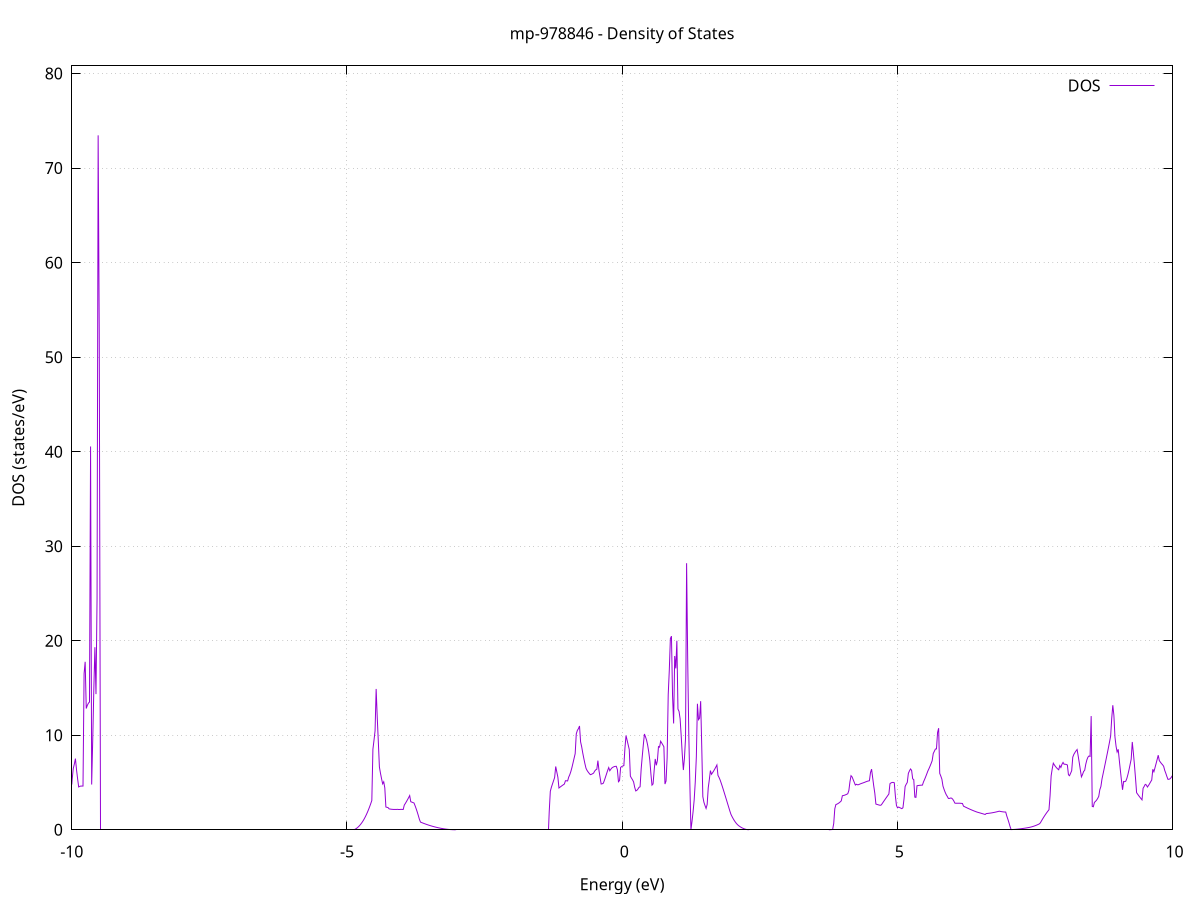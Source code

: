 set title 'mp-978846 - Density of States'
set xlabel 'Energy (eV)'
set ylabel 'DOS (states/eV)'
set grid
set xrange [-10:10]
set yrange [0:80.815]
set xzeroaxis lt -1
set terminal png size 800,600
set output 'mp-978846_dos_gnuplot.png'
plot '-' using 1:2 with lines title 'DOS'
-20.940700 0.000000
-20.921000 0.000000
-20.901400 0.000000
-20.881700 0.000000
-20.862100 0.000000
-20.842400 0.000000
-20.822800 0.000000
-20.803100 0.000000
-20.783500 0.000000
-20.763800 0.000000
-20.744100 0.000000
-20.724500 0.000000
-20.704800 0.000000
-20.685200 0.000000
-20.665500 0.000000
-20.645900 0.000000
-20.626200 0.000000
-20.606600 0.000000
-20.586900 0.000000
-20.567200 0.000000
-20.547600 0.000000
-20.527900 0.000000
-20.508300 0.000000
-20.488600 0.000000
-20.469000 0.000000
-20.449300 0.000000
-20.429700 0.000000
-20.410000 0.000000
-20.390400 0.000000
-20.370700 0.000000
-20.351000 0.000000
-20.331400 0.000000
-20.311700 0.000000
-20.292100 0.000000
-20.272400 0.000000
-20.252800 0.000000
-20.233100 0.000000
-20.213500 0.000000
-20.193800 0.000000
-20.174100 0.000000
-20.154500 0.000000
-20.134800 0.000000
-20.115200 0.000000
-20.095500 0.000000
-20.075900 0.000000
-20.056200 0.000000
-20.036600 0.000000
-20.016900 0.000000
-19.997300 0.000000
-19.977600 0.000000
-19.957900 0.000000
-19.938300 0.000000
-19.918600 0.000000
-19.899000 0.000000
-19.879300 0.000000
-19.859700 0.000000
-19.840000 0.000000
-19.820400 0.000000
-19.800700 0.000000
-19.781000 0.000000
-19.761400 0.000000
-19.741700 0.000000
-19.722100 0.000000
-19.702400 0.000000
-19.682800 0.000000
-19.663100 0.000000
-19.643500 0.000000
-19.623800 0.000000
-19.604200 0.000000
-19.584500 0.000000
-19.564800 0.000000
-19.545200 0.000000
-19.525500 0.000000
-19.505900 0.000000
-19.486200 0.000000
-19.466600 0.000000
-19.446900 0.000000
-19.427300 0.000000
-19.407600 0.000000
-19.387900 0.000000
-19.368300 0.000000
-19.348600 0.000000
-19.329000 0.000000
-19.309300 0.000000
-19.289700 0.000000
-19.270000 0.000000
-19.250400 0.000000
-19.230700 0.000000
-19.211000 0.000000
-19.191400 0.000000
-19.171700 0.000000
-19.152100 597.642900
-19.132400 1304.600100
-19.112800 0.000000
-19.093100 0.000000
-19.073500 0.000000
-19.053800 0.000000
-19.034200 0.000000
-19.014500 0.000000
-18.994800 0.000000
-18.975200 0.000000
-18.955500 0.000000
-18.935900 0.000000
-18.916200 0.000000
-18.896600 0.000000
-18.876900 0.000000
-18.857300 0.000000
-18.837600 0.000000
-18.817900 0.000000
-18.798300 0.000000
-18.778600 0.000000
-18.759000 0.000000
-18.739300 0.000000
-18.719700 0.000000
-18.700000 0.000000
-18.680400 0.000000
-18.660700 0.000000
-18.641100 0.000000
-18.621400 0.000000
-18.601700 0.000000
-18.582100 0.000000
-18.562400 0.000000
-18.542800 0.000000
-18.523100 0.000000
-18.503500 0.000000
-18.483800 0.000000
-18.464200 0.000000
-18.444500 0.000000
-18.424800 0.000000
-18.405200 0.000000
-18.385500 0.000000
-18.365900 0.000000
-18.346200 0.000000
-18.326600 0.000000
-18.306900 0.000000
-18.287300 0.000000
-18.267600 0.000000
-18.248000 0.000000
-18.228300 0.000000
-18.208600 0.000000
-18.189000 0.000000
-18.169300 0.000000
-18.149700 0.000000
-18.130000 0.000000
-18.110400 0.000000
-18.090700 0.000000
-18.071100 0.000000
-18.051400 0.000000
-18.031700 0.000000
-18.012100 0.000000
-17.992400 0.000000
-17.972800 0.000000
-17.953100 0.000000
-17.933500 0.000000
-17.913800 0.000000
-17.894200 0.000000
-17.874500 0.000000
-17.854900 0.000000
-17.835200 0.000000
-17.815500 0.000000
-17.795900 0.000000
-17.776200 0.000000
-17.756600 0.000000
-17.736900 0.000000
-17.717300 0.000000
-17.697600 0.000000
-17.678000 0.000000
-17.658300 0.000000
-17.638600 0.000000
-17.619000 0.000000
-17.599300 0.000000
-17.579700 0.000000
-17.560000 0.000000
-17.540400 0.000000
-17.520700 0.000000
-17.501100 0.000000
-17.481400 0.000000
-17.461800 0.000000
-17.442100 0.000000
-17.422400 0.000000
-17.402800 0.000000
-17.383100 0.000000
-17.363500 0.000000
-17.343800 0.000000
-17.324200 0.000000
-17.304500 0.000000
-17.284900 0.000000
-17.265200 0.000000
-17.245500 0.000000
-17.225900 0.000000
-17.206200 0.000000
-17.186600 0.000000
-17.166900 0.000000
-17.147300 0.000000
-17.127600 0.000000
-17.108000 0.000000
-17.088300 0.000000
-17.068700 0.000000
-17.049000 0.000000
-17.029300 0.000000
-17.009700 0.000000
-16.990000 0.000000
-16.970400 0.000000
-16.950700 0.000000
-16.931100 0.000000
-16.911400 0.000000
-16.891800 0.000000
-16.872100 0.000000
-16.852400 0.000000
-16.832800 0.000000
-16.813100 0.000000
-16.793500 0.000000
-16.773800 0.000000
-16.754200 0.000000
-16.734500 0.000000
-16.714900 0.000000
-16.695200 0.000000
-16.675600 0.000000
-16.655900 0.000000
-16.636200 0.000000
-16.616600 0.000000
-16.596900 0.000000
-16.577300 0.000000
-16.557600 0.000000
-16.538000 0.000000
-16.518300 0.000000
-16.498700 0.000000
-16.479000 0.000000
-16.459300 0.000000
-16.439700 0.000000
-16.420000 0.000000
-16.400400 0.000000
-16.380700 0.000000
-16.361100 0.000000
-16.341400 0.000000
-16.321800 0.000000
-16.302100 0.000000
-16.282500 0.000000
-16.262800 0.000000
-16.243100 0.000000
-16.223500 0.000000
-16.203800 0.000000
-16.184200 0.000000
-16.164500 0.000000
-16.144900 0.000000
-16.125200 0.000000
-16.105600 0.000000
-16.085900 0.000000
-16.066200 0.000000
-16.046600 0.000000
-16.026900 0.000000
-16.007300 0.000000
-15.987600 0.000000
-15.968000 0.000000
-15.948300 0.000000
-15.928700 0.000000
-15.909000 0.000000
-15.889300 0.000000
-15.869700 0.000000
-15.850000 0.000000
-15.830400 0.000000
-15.810700 0.000000
-15.791100 0.000000
-15.771400 0.000000
-15.751800 0.000000
-15.732100 0.000000
-15.712500 0.000000
-15.692800 0.000000
-15.673100 0.000000
-15.653500 0.000000
-15.633800 0.000000
-15.614200 0.000000
-15.594500 0.000000
-15.574900 0.000000
-15.555200 0.000000
-15.535600 0.000000
-15.515900 0.000000
-15.496200 0.000000
-15.476600 0.000000
-15.456900 0.000000
-15.437300 0.000000
-15.417600 0.000000
-15.398000 0.000000
-15.378300 0.000000
-15.358700 0.000000
-15.339000 0.000000
-15.319400 0.000000
-15.299700 0.000000
-15.280000 0.000000
-15.260400 0.000000
-15.240700 0.000000
-15.221100 0.000000
-15.201400 0.000000
-15.181800 0.000000
-15.162100 0.000000
-15.142500 0.000000
-15.122800 0.000000
-15.103100 0.000000
-15.083500 0.000000
-15.063800 0.000000
-15.044200 0.000000
-15.024500 0.000000
-15.004900 0.000000
-14.985200 0.000000
-14.965600 0.000000
-14.945900 0.000000
-14.926300 0.000000
-14.906600 0.000000
-14.886900 0.000000
-14.867300 0.000000
-14.847600 0.000000
-14.828000 0.000000
-14.808300 0.000000
-14.788700 0.000000
-14.769000 0.000000
-14.749400 0.000000
-14.729700 0.000000
-14.710000 0.000000
-14.690400 0.000000
-14.670700 0.000000
-14.651100 0.000000
-14.631400 0.000000
-14.611800 0.000000
-14.592100 0.000000
-14.572500 0.000000
-14.552800 0.000000
-14.533200 0.000000
-14.513500 0.000000
-14.493800 0.000000
-14.474200 0.000000
-14.454500 0.000000
-14.434900 0.000000
-14.415200 0.000000
-14.395600 0.000000
-14.375900 0.000000
-14.356300 0.000000
-14.336600 0.000000
-14.316900 0.000000
-14.297300 0.000000
-14.277600 0.000000
-14.258000 0.000000
-14.238300 0.000000
-14.218700 0.000000
-14.199000 0.000000
-14.179400 0.000000
-14.159700 0.000000
-14.140100 0.000000
-14.120400 0.000000
-14.100700 0.000000
-14.081100 0.000000
-14.061400 0.000000
-14.041800 0.000000
-14.022100 0.000000
-14.002500 0.000000
-13.982800 0.000000
-13.963200 0.000000
-13.943500 0.000000
-13.923800 0.000000
-13.904200 0.000000
-13.884500 0.000000
-13.864900 0.000000
-13.845200 0.000000
-13.825600 0.000000
-13.805900 0.000000
-13.786300 0.000000
-13.766600 0.000000
-13.747000 0.000000
-13.727300 0.000000
-13.707600 0.000000
-13.688000 0.000000
-13.668300 0.000000
-13.648700 0.000000
-13.629000 0.000000
-13.609400 0.000000
-13.589700 0.000000
-13.570100 0.000000
-13.550400 0.000000
-13.530700 0.000000
-13.511100 0.000000
-13.491400 0.000000
-13.471800 0.000000
-13.452100 0.000000
-13.432500 0.000000
-13.412800 0.000000
-13.393200 0.000000
-13.373500 0.000000
-13.353900 0.000000
-13.334200 0.000000
-13.314500 0.000000
-13.294900 0.000000
-13.275200 0.000000
-13.255600 0.000000
-13.235900 0.000000
-13.216300 0.000000
-13.196600 0.000000
-13.177000 0.000000
-13.157300 0.000000
-13.137600 0.000000
-13.118000 0.000000
-13.098300 0.000000
-13.078700 0.000000
-13.059000 0.000000
-13.039400 0.000000
-13.019700 0.000000
-13.000100 0.000000
-12.980400 0.000000
-12.960700 0.000000
-12.941100 0.000000
-12.921400 0.000000
-12.901800 0.000000
-12.882100 0.000000
-12.862500 0.000000
-12.842800 0.000000
-12.823200 0.000000
-12.803500 0.000000
-12.783900 0.000000
-12.764200 0.000000
-12.744500 0.000000
-12.724900 0.000000
-12.705200 0.000000
-12.685600 0.000000
-12.665900 0.000000
-12.646300 0.000000
-12.626600 0.000000
-12.607000 0.000000
-12.587300 0.000000
-12.567600 0.000000
-12.548000 0.000000
-12.528300 0.000000
-12.508700 0.000000
-12.489000 0.000000
-12.469400 0.000000
-12.449700 0.000000
-12.430100 0.000000
-12.410400 0.000000
-12.390800 0.000000
-12.371100 0.000000
-12.351400 0.000000
-12.331800 0.000000
-12.312100 0.000000
-12.292500 0.000000
-12.272800 0.000000
-12.253200 0.000000
-12.233500 0.000000
-12.213900 0.000000
-12.194200 0.000000
-12.174500 0.000000
-12.154900 0.000000
-12.135200 0.000000
-12.115600 0.000000
-12.095900 0.000000
-12.076300 0.000000
-12.056600 0.000000
-12.037000 0.000000
-12.017300 0.000000
-11.997700 0.000000
-11.978000 0.000000
-11.958300 0.000000
-11.938700 0.000000
-11.919000 0.000000
-11.899400 0.000000
-11.879700 0.000000
-11.860100 0.000000
-11.840400 0.000000
-11.820800 0.000000
-11.801100 0.000000
-11.781400 0.000000
-11.761800 0.000000
-11.742100 0.000000
-11.722500 0.000000
-11.702800 0.000000
-11.683200 0.000000
-11.663500 0.000000
-11.643900 0.000000
-11.624200 0.000000
-11.604600 0.000000
-11.584900 0.000000
-11.565200 0.000000
-11.545600 0.000000
-11.525900 0.000000
-11.506300 0.000000
-11.486600 0.000000
-11.467000 0.000000
-11.447300 0.000000
-11.427700 0.000000
-11.408000 0.000000
-11.388300 0.000000
-11.368700 0.000000
-11.349000 0.000000
-11.329400 0.000000
-11.309700 0.000000
-11.290100 0.000000
-11.270400 0.000000
-11.250800 0.000000
-11.231100 0.000000
-11.211500 0.000000
-11.191800 0.000000
-11.172100 0.000000
-11.152500 0.000000
-11.132800 0.000000
-11.113200 0.000000
-11.093500 0.000000
-11.073900 0.000000
-11.054200 0.000000
-11.034600 0.000000
-11.014900 0.000000
-10.995200 0.000000
-10.975600 0.000000
-10.955900 0.000000
-10.936300 0.000000
-10.916600 0.000000
-10.897000 0.000000
-10.877300 0.000000
-10.857700 0.000000
-10.838000 0.000000
-10.818400 0.000000
-10.798700 0.000000
-10.779000 0.000000
-10.759400 0.000000
-10.739700 0.000000
-10.720100 0.000000
-10.700400 0.000000
-10.680800 0.000000
-10.661100 0.000000
-10.641500 0.000000
-10.621800 0.000000
-10.602100 0.000000
-10.582500 0.000000
-10.562800 0.000000
-10.543200 0.000000
-10.523500 0.000000
-10.503900 0.000000
-10.484200 0.000000
-10.464600 0.000000
-10.444900 0.000000
-10.425300 0.000000
-10.405600 0.000000
-10.385900 0.000000
-10.366300 0.000000
-10.346600 0.000000
-10.327000 0.000000
-10.307300 0.000000
-10.287700 0.000000
-10.268000 0.000000
-10.248400 0.000000
-10.228700 0.000000
-10.209000 0.000000
-10.189400 0.000000
-10.169700 0.000000
-10.150100 0.000000
-10.130400 0.000000
-10.110800 0.076900
-10.091100 0.330500
-10.071500 0.761300
-10.051800 1.365900
-10.032200 2.100600
-10.012500 3.812600
-9.992800 5.342700
-9.973200 6.487600
-9.953500 6.960300
-9.933900 7.527900
-9.914200 6.355800
-9.894600 5.404800
-9.874900 4.531400
-9.855300 4.594300
-9.835600 4.624800
-9.815900 4.622900
-9.796300 4.627700
-9.776600 16.520500
-9.757000 17.770800
-9.737300 12.829400
-9.717700 13.161500
-9.698000 13.390800
-9.678400 13.517200
-9.658700 40.554000
-9.639000 4.787600
-9.619400 9.551000
-9.599700 14.849100
-9.580100 19.311500
-9.560400 14.350700
-9.540800 24.465600
-9.521100 73.468500
-9.501500 52.836100
-9.481800 0.000000
-9.462200 0.000000
-9.442500 0.000000
-9.422800 0.000000
-9.403200 0.000000
-9.383500 0.000000
-9.363900 0.000000
-9.344200 0.000000
-9.324600 0.000000
-9.304900 0.000000
-9.285300 0.000000
-9.265600 0.000000
-9.245900 0.000000
-9.226300 0.000000
-9.206600 0.000000
-9.187000 0.000000
-9.167300 0.000000
-9.147700 0.000000
-9.128000 0.000000
-9.108400 0.000000
-9.088700 0.000000
-9.069100 0.000000
-9.049400 0.000000
-9.029700 0.000000
-9.010100 0.000000
-8.990400 0.000000
-8.970800 0.000000
-8.951100 0.000000
-8.931500 0.000000
-8.911800 0.000000
-8.892200 0.000000
-8.872500 0.000000
-8.852800 0.000000
-8.833200 0.000000
-8.813500 0.000000
-8.793900 0.000000
-8.774200 0.000000
-8.754600 0.000000
-8.734900 0.000000
-8.715300 0.000000
-8.695600 0.000000
-8.676000 0.000000
-8.656300 0.000000
-8.636600 0.000000
-8.617000 0.000000
-8.597300 0.000000
-8.577700 0.000000
-8.558000 0.000000
-8.538400 0.000000
-8.518700 0.000000
-8.499100 0.000000
-8.479400 0.000000
-8.459700 0.000000
-8.440100 0.000000
-8.420400 0.000000
-8.400800 0.000000
-8.381100 0.000000
-8.361500 0.000000
-8.341800 0.000000
-8.322200 0.000000
-8.302500 0.000000
-8.282900 0.000000
-8.263200 0.000000
-8.243500 0.000000
-8.223900 0.000000
-8.204200 0.000000
-8.184600 0.000000
-8.164900 0.000000
-8.145300 0.000000
-8.125600 0.000000
-8.106000 0.000000
-8.086300 0.000000
-8.066600 0.000000
-8.047000 0.000000
-8.027300 0.000000
-8.007700 0.000000
-7.988000 0.000000
-7.968400 0.000000
-7.948700 0.000000
-7.929100 0.000000
-7.909400 0.000000
-7.889800 0.000000
-7.870100 0.000000
-7.850400 0.000000
-7.830800 0.000000
-7.811100 0.000000
-7.791500 0.000000
-7.771800 0.000000
-7.752200 0.000000
-7.732500 0.000000
-7.712900 0.000000
-7.693200 0.000000
-7.673500 0.000000
-7.653900 0.000000
-7.634200 0.000000
-7.614600 0.000000
-7.594900 0.000000
-7.575300 0.000000
-7.555600 0.000000
-7.536000 0.000000
-7.516300 0.000000
-7.496700 0.000000
-7.477000 0.000000
-7.457300 0.000000
-7.437700 0.000000
-7.418000 0.000000
-7.398400 0.000000
-7.378700 0.000000
-7.359100 0.000000
-7.339400 0.000000
-7.319800 0.000000
-7.300100 0.000000
-7.280400 0.000000
-7.260800 0.000000
-7.241100 0.000000
-7.221500 0.000000
-7.201800 0.000000
-7.182200 0.000000
-7.162500 0.000000
-7.142900 0.000000
-7.123200 0.000000
-7.103600 0.000000
-7.083900 0.000000
-7.064200 0.000000
-7.044600 0.000000
-7.024900 0.000000
-7.005300 0.000000
-6.985600 0.000000
-6.966000 0.000000
-6.946300 0.000000
-6.926700 0.000000
-6.907000 0.000000
-6.887300 0.000000
-6.867700 0.000000
-6.848000 0.000000
-6.828400 0.000000
-6.808700 0.000000
-6.789100 0.000000
-6.769400 0.000000
-6.749800 0.000000
-6.730100 0.000000
-6.710400 0.000000
-6.690800 0.000000
-6.671100 0.000000
-6.651500 0.000000
-6.631800 0.000000
-6.612200 0.000000
-6.592500 0.000000
-6.572900 0.000000
-6.553200 0.000000
-6.533600 0.000000
-6.513900 0.000000
-6.494200 0.000000
-6.474600 0.000000
-6.454900 0.000000
-6.435300 0.000000
-6.415600 0.000000
-6.396000 0.000000
-6.376300 0.000000
-6.356700 0.000000
-6.337000 0.000000
-6.317300 0.000000
-6.297700 0.000000
-6.278000 0.000000
-6.258400 0.000000
-6.238700 0.000000
-6.219100 0.000000
-6.199400 0.000000
-6.179800 0.000000
-6.160100 0.000000
-6.140500 0.000000
-6.120800 0.000000
-6.101100 0.000000
-6.081500 0.000000
-6.061800 0.000000
-6.042200 0.000000
-6.022500 0.000000
-6.002900 0.000000
-5.983200 0.000000
-5.963600 0.000000
-5.943900 0.000000
-5.924200 0.000000
-5.904600 0.000000
-5.884900 0.000000
-5.865300 0.000000
-5.845600 0.000000
-5.826000 0.000000
-5.806300 0.000000
-5.786700 0.000000
-5.767000 0.000000
-5.747400 0.000000
-5.727700 0.000000
-5.708000 0.000000
-5.688400 0.000000
-5.668700 0.000000
-5.649100 0.000000
-5.629400 0.000000
-5.609800 0.000000
-5.590100 0.000000
-5.570500 0.000000
-5.550800 0.000000
-5.531100 0.000000
-5.511500 0.000000
-5.491800 0.000000
-5.472200 0.000000
-5.452500 0.000000
-5.432900 0.000000
-5.413200 0.000000
-5.393600 0.000000
-5.373900 0.000000
-5.354300 0.000000
-5.334600 0.000000
-5.314900 0.000000
-5.295300 0.000000
-5.275600 0.000000
-5.256000 0.000000
-5.236300 0.000000
-5.216700 0.000000
-5.197000 0.000000
-5.177400 0.000000
-5.157700 0.000000
-5.138000 0.000000
-5.118400 0.000000
-5.098700 0.000000
-5.079100 0.000000
-5.059400 0.000000
-5.039800 0.000000
-5.020100 0.000000
-5.000500 0.000000
-4.980800 0.000000
-4.961200 0.000000
-4.941500 0.000000
-4.921800 0.000000
-4.902200 0.000000
-4.882500 0.000100
-4.862900 0.025100
-4.843200 0.085900
-4.823600 0.163000
-4.803900 0.255700
-4.784300 0.364000
-4.764600 0.487900
-4.744900 0.627500
-4.725300 0.784500
-4.705600 0.961500
-4.686000 1.158700
-4.666300 1.375900
-4.646700 1.613200
-4.627000 1.870600
-4.607400 2.148100
-4.587700 2.445700
-4.568100 2.763400
-4.548400 3.101100
-4.528700 8.513200
-4.509100 9.461400
-4.489400 10.467200
-4.469800 14.897100
-4.450100 11.926000
-4.430500 9.347500
-4.410800 6.645400
-4.391200 5.982800
-4.371500 5.401600
-4.351800 4.861500
-4.332200 5.076600
-4.312500 4.432500
-4.292900 2.407700
-4.273200 2.376100
-4.253600 2.345200
-4.233900 2.210700
-4.214300 2.190100
-4.194600 2.173700
-4.175000 2.161500
-4.155300 2.153400
-4.135600 2.149400
-4.116000 2.149700
-4.096300 2.154100
-4.076700 2.160900
-4.057000 2.164400
-4.037400 2.164500
-4.017700 2.161300
-3.998100 2.154700
-3.978400 2.144700
-3.958700 2.606100
-3.939100 2.788300
-3.919400 2.980600
-3.899800 3.183200
-3.880100 3.395900
-3.860500 3.618900
-3.840800 2.970900
-3.821200 2.924500
-3.801500 2.880300
-3.781800 2.832100
-3.762200 2.540700
-3.742500 2.222000
-3.722900 1.876000
-3.703200 1.502900
-3.683600 1.102500
-3.663900 0.812100
-3.644300 0.765300
-3.624600 0.719900
-3.605000 0.675900
-3.585300 0.633200
-3.565600 0.591800
-3.546000 0.551800
-3.526300 0.513100
-3.506700 0.475700
-3.487000 0.439800
-3.467400 0.405100
-3.447700 0.371800
-3.428100 0.339900
-3.408400 0.309300
-3.388700 0.280000
-3.369100 0.252100
-3.349400 0.225500
-3.329800 0.200300
-3.310100 0.176400
-3.290500 0.153800
-3.270800 0.132600
-3.251200 0.112900
-3.231500 0.094700
-3.211900 0.078100
-3.192200 0.063200
-3.172500 0.049800
-3.152900 0.038000
-3.133200 0.027800
-3.113600 0.019200
-3.093900 0.012100
-3.074300 0.006700
-3.054600 0.002900
-3.035000 0.000600
-3.015300 0.000000
-2.995600 0.000000
-2.976000 0.000000
-2.956300 0.000000
-2.936700 0.000000
-2.917000 0.000000
-2.897400 0.000000
-2.877700 0.000000
-2.858100 0.000000
-2.838400 0.000000
-2.818800 0.000000
-2.799100 0.000000
-2.779400 0.000000
-2.759800 0.000000
-2.740100 0.000000
-2.720500 0.000000
-2.700800 0.000000
-2.681200 0.000000
-2.661500 0.000000
-2.641900 0.000000
-2.622200 0.000000
-2.602500 0.000000
-2.582900 0.000000
-2.563200 0.000000
-2.543600 0.000000
-2.523900 0.000000
-2.504300 0.000000
-2.484600 0.000000
-2.465000 0.000000
-2.445300 0.000000
-2.425700 0.000000
-2.406000 0.000000
-2.386300 0.000000
-2.366700 0.000000
-2.347000 0.000000
-2.327400 0.000000
-2.307700 0.000000
-2.288100 0.000000
-2.268400 0.000000
-2.248800 0.000000
-2.229100 0.000000
-2.209400 0.000000
-2.189800 0.000000
-2.170100 0.000000
-2.150500 0.000000
-2.130800 0.000000
-2.111200 0.000000
-2.091500 0.000000
-2.071900 0.000000
-2.052200 0.000000
-2.032600 0.000000
-2.012900 0.000000
-1.993200 0.000000
-1.973600 0.000000
-1.953900 0.000000
-1.934300 0.000000
-1.914600 0.000000
-1.895000 0.000000
-1.875300 0.000000
-1.855700 0.000000
-1.836000 0.000000
-1.816300 0.000000
-1.796700 0.000000
-1.777000 0.000000
-1.757400 0.000000
-1.737700 0.000000
-1.718100 0.000000
-1.698400 0.000000
-1.678800 0.000000
-1.659100 0.000000
-1.639500 0.000000
-1.619800 0.000000
-1.600100 0.000000
-1.580500 0.000000
-1.560800 0.000000
-1.541200 0.000000
-1.521500 0.000000
-1.501900 0.000000
-1.482200 0.000000
-1.462600 0.000000
-1.442900 0.000000
-1.423200 0.000000
-1.403600 0.000000
-1.383900 0.000000
-1.364300 0.000000
-1.344600 0.000000
-1.325000 1.907500
-1.305300 4.063000
-1.285700 4.500200
-1.266000 4.846200
-1.246400 5.189000
-1.226700 5.528600
-1.207000 6.694400
-1.187400 6.121000
-1.167700 5.554000
-1.148100 4.421400
-1.128400 4.510500
-1.108800 4.596700
-1.089100 4.680200
-1.069500 4.760800
-1.049800 4.838500
-1.030100 5.188000
-1.010500 5.181800
-0.990800 5.166500
-0.971200 5.570200
-0.951500 5.825800
-0.931900 6.166800
-0.912200 6.589900
-0.892600 7.075900
-0.872900 7.570500
-0.853300 8.053300
-0.833600 10.143300
-0.813900 10.512800
-0.794300 10.699100
-0.774600 10.978900
-0.755000 9.300100
-0.735300 8.781600
-0.715700 8.121100
-0.696000 7.534800
-0.676400 6.989900
-0.656700 6.508700
-0.637000 6.273900
-0.617400 6.107400
-0.597700 5.959700
-0.578100 5.830600
-0.558400 5.865200
-0.538800 5.926100
-0.519100 5.994100
-0.499500 6.203700
-0.479800 6.341000
-0.460100 6.405800
-0.440500 7.315400
-0.420800 6.261500
-0.401200 5.553900
-0.381500 4.842400
-0.361900 4.865200
-0.342200 4.923600
-0.322600 5.224000
-0.302900 5.568900
-0.283300 5.919200
-0.263600 6.274400
-0.243900 6.581600
-0.224300 6.244200
-0.204600 6.413800
-0.185000 6.549200
-0.165300 6.626100
-0.145700 6.677300
-0.126000 6.706800
-0.106400 6.714500
-0.086700 6.364300
-0.067000 5.080600
-0.047400 5.201800
-0.027700 6.600100
-0.008100 6.684500
0.011600 6.747200
0.031200 6.788100
0.050900 8.648600
0.070500 9.966000
0.090200 9.474500
0.109800 8.982600
0.129500 8.490400
0.149200 5.678300
0.168800 5.471300
0.188500 5.289700
0.208100 5.061500
0.227800 4.498700
0.247400 4.109100
0.267100 4.171000
0.286700 4.307700
0.306400 4.489000
0.326100 4.545900
0.345700 6.432500
0.365400 7.761100
0.385000 8.995200
0.404700 10.134700
0.424300 9.832100
0.444000 9.477900
0.463600 8.950100
0.483300 8.239800
0.502900 7.342700
0.522600 5.911800
0.542300 4.721300
0.561900 4.850300
0.581600 6.272100
0.601200 7.493200
0.620900 6.820400
0.640500 7.317300
0.660200 8.799100
0.679800 8.741600
0.699500 9.369000
0.719200 9.180100
0.738800 8.984500
0.758500 8.782200
0.778100 4.836100
0.797800 5.160400
0.817400 7.618600
0.837100 14.297000
0.856700 16.857800
0.876400 20.234900
0.896000 20.483200
0.915700 14.210200
0.935400 11.248500
0.955000 18.381200
0.974700 17.072400
0.994300 19.994800
1.014000 12.769200
1.033600 12.531900
1.053300 11.743300
1.072900 9.945300
1.092600 7.959200
1.112300 6.322200
1.131900 7.562400
1.151600 9.667100
1.171200 28.199000
1.190900 18.085200
1.210500 10.202300
1.230200 4.916400
1.249800 0.000000
1.269500 0.884800
1.289100 1.920000
1.308800 3.162900
1.328500 5.035800
1.348100 7.697400
1.367800 13.331100
1.387400 11.649900
1.407100 11.807300
1.426700 13.606600
1.446400 8.770500
1.466000 3.509300
1.485700 2.909900
1.505400 2.563300
1.525000 2.255300
1.544700 2.676300
1.564300 4.439100
1.584000 5.303100
1.603600 6.263400
1.623300 5.871700
1.642900 6.038900
1.662600 6.221100
1.682200 6.418200
1.701900 6.630400
1.721600 6.857600
1.741200 5.759000
1.760900 5.534500
1.780500 5.262300
1.800200 4.933200
1.819800 4.587100
1.839500 4.224000
1.859100 3.853500
1.878800 3.481300
1.898500 3.107600
1.918100 2.732300
1.937800 2.355400
1.957400 1.976900
1.977100 1.632500
1.996700 1.397600
2.016400 1.184300
2.036000 0.992800
2.055700 0.823100
2.075300 0.675100
2.095000 0.548800
2.114700 0.445000
2.134300 0.360800
2.154000 0.285700
2.173600 0.219400
2.193300 0.161800
2.212900 0.113000
2.232600 0.072900
2.252200 0.041600
2.271900 0.019000
2.291600 0.005100
2.311200 0.000000
2.330900 0.000000
2.350500 0.000000
2.370200 0.000000
2.389800 0.000000
2.409500 0.000000
2.429100 0.000000
2.448800 0.000000
2.468500 0.000000
2.488100 0.000000
2.507800 0.000000
2.527400 0.000000
2.547100 0.000000
2.566700 0.000000
2.586400 0.000000
2.606000 0.000000
2.625700 0.000000
2.645300 0.000000
2.665000 0.000000
2.684700 0.000000
2.704300 0.000000
2.724000 0.000000
2.743600 0.000000
2.763300 0.000000
2.782900 0.000000
2.802600 0.000000
2.822200 0.000000
2.841900 0.000000
2.861600 0.000000
2.881200 0.000000
2.900900 0.000000
2.920500 0.000000
2.940200 0.000000
2.959800 0.000000
2.979500 0.000000
2.999100 0.000000
3.018800 0.000000
3.038400 0.000000
3.058100 0.000000
3.077800 0.000000
3.097400 0.000000
3.117100 0.000000
3.136700 0.000000
3.156400 0.000000
3.176000 0.000000
3.195700 0.000000
3.215300 0.000000
3.235000 0.000000
3.254700 0.000000
3.274300 0.000000
3.294000 0.000000
3.313600 0.000000
3.333300 0.000000
3.352900 0.000000
3.372600 0.000000
3.392200 0.000000
3.411900 0.000000
3.431500 0.000000
3.451200 0.000000
3.470900 0.000000
3.490500 0.000000
3.510200 0.000000
3.529800 0.000000
3.549500 0.000000
3.569100 0.000000
3.588800 0.000000
3.608400 0.000000
3.628100 0.000000
3.647800 0.000000
3.667400 0.000000
3.687100 0.000000
3.706700 0.000000
3.726400 0.000000
3.746000 0.000000
3.765700 0.001100
3.785300 0.006600
3.805000 0.016900
3.824600 0.031900
3.844300 0.662100
3.864000 2.221200
3.883600 2.667100
3.903300 2.712400
3.922900 2.774500
3.942600 2.853400
3.962200 2.949100
3.981900 3.061600
4.001500 3.601900
4.021200 3.625400
4.040900 3.658500
4.060500 3.701200
4.080200 3.753400
4.099800 3.815100
4.119500 4.157500
4.139100 5.073300
4.158800 5.720700
4.178400 5.590000
4.198100 5.301100
4.217700 5.015100
4.237400 4.732100
4.257100 4.813900
4.276700 4.759600
4.296400 4.770100
4.316000 4.825900
4.335700 4.875700
4.355300 4.916800
4.375000 4.954900
4.394600 4.996500
4.414300 5.041500
4.434000 5.088800
4.453600 5.129900
4.473300 5.163200
4.492900 5.188600
4.512600 6.057100
4.532200 6.415000
4.551900 5.512000
4.571500 4.637800
4.591200 3.864100
4.610800 2.722100
4.630500 2.683500
4.650200 2.648000
4.669800 2.615600
4.689500 2.586300
4.709100 2.629900
4.728800 2.800300
4.748400 2.968900
4.768100 3.135700
4.787700 3.300900
4.807400 3.464300
4.827100 3.626000
4.846700 3.785900
4.866400 4.873700
4.886000 4.961900
4.905700 5.008100
4.925300 5.012300
4.945000 4.974500
4.964600 3.570600
4.984300 2.568400
5.003900 2.325100
5.023600 2.403500
5.043300 2.345200
5.062900 2.288900
5.082600 2.234700
5.102200 2.331600
5.121900 3.278100
5.141500 4.575200
5.161200 4.813500
5.180800 5.006200
5.200500 5.970400
5.220200 6.226300
5.239800 6.434900
5.259500 6.286600
5.279100 5.389400
5.298800 5.306800
5.318400 3.451200
5.338100 3.430400
5.357700 4.658500
5.377400 4.679500
5.397000 4.696600
5.416700 4.709800
5.436400 4.719000
5.456000 4.724300
5.475700 5.064800
5.495300 5.322600
5.515000 5.604300
5.534600 5.899500
5.554300 6.208100
5.573900 6.454600
5.593600 6.718700
5.613300 7.001000
5.632900 7.301600
5.652600 8.065800
5.672200 8.298900
5.691900 8.540800
5.711500 8.555800
5.731200 10.288500
5.750800 10.747700
5.770500 5.966200
5.790200 5.680600
5.809800 5.353700
5.829500 4.624400
5.849100 4.275900
5.868800 3.971600
5.888400 3.717400
5.908100 3.528200
5.927700 3.316000
5.947400 3.314400
5.967000 3.359300
5.986700 3.345400
6.006400 3.233700
6.026000 3.051200
6.045700 2.821200
6.065300 2.803700
6.085000 2.809400
6.104600 2.811300
6.124300 2.809400
6.143900 2.803700
6.163600 2.794100
6.183300 2.780800
6.202900 2.497800
6.222600 2.440400
6.242200 2.384300
6.261900 2.329400
6.281500 2.275700
6.301200 2.223300
6.320800 2.172100
6.340500 2.122200
6.360100 2.073500
6.379800 2.026000
6.399500 1.979700
6.419100 1.934700
6.438800 1.891000
6.458400 1.853600
6.478100 1.821300
6.497700 1.788400
6.517400 1.755200
6.537000 1.721400
6.556700 1.687200
6.576400 1.652500
6.596000 1.617400
6.615700 1.714000
6.635300 1.725300
6.655000 1.738500
6.674600 1.753400
6.694300 1.770000
6.713900 1.788500
6.733600 1.808700
6.753200 1.830600
6.772900 1.854300
6.792600 1.879800
6.812200 1.907100
6.831900 1.936100
6.851500 1.966900
6.871200 1.944600
6.890800 1.921100
6.910500 1.902500
6.930100 1.888900
6.949800 1.880400
6.969500 1.877300
6.989100 1.453300
7.008800 1.117900
7.028400 0.749100
7.048100 0.346900
7.067700 0.017300
7.087400 0.023600
7.107000 0.030800
7.126700 0.039000
7.146300 0.048200
7.166000 0.058300
7.185700 0.069400
7.205300 0.081400
7.225000 0.094400
7.244600 0.108400
7.264300 0.123300
7.283900 0.139200
7.303600 0.156100
7.323200 0.173900
7.342900 0.192700
7.362600 0.212400
7.382200 0.233100
7.401900 0.255600
7.421500 0.281700
7.441200 0.311300
7.460800 0.344600
7.480500 0.381500
7.500100 0.421900
7.519800 0.466000
7.539400 0.513700
7.559100 0.565000
7.578800 0.619900
7.598400 0.726200
7.618100 0.928900
7.637700 1.123500
7.657400 1.310100
7.677000 1.488500
7.696700 1.658900
7.716300 1.821300
7.736000 1.975600
7.755700 2.121800
7.775300 3.602800
7.795000 5.701400
7.814600 6.445100
7.834300 7.041900
7.853900 6.857000
7.873600 6.695100
7.893200 6.556200
7.912900 6.440300
7.932500 6.347300
7.952200 6.785500
7.971900 6.590700
7.991500 6.928300
8.011200 7.124600
8.030800 6.932800
8.050500 6.933800
8.070100 6.907400
8.089800 6.854500
8.109400 5.818200
8.129100 5.719700
8.148800 5.981700
8.168400 6.253200
8.188100 7.684100
8.207700 7.979400
8.227400 8.173800
8.247000 8.343800
8.266700 8.489600
8.286300 7.810500
8.306000 7.089200
8.325600 6.333100
8.345300 5.597800
8.365000 5.841000
8.384600 6.162000
8.404300 6.294200
8.423900 6.923600
8.443600 7.385200
8.463200 7.678900
8.482900 7.804800
8.502500 7.762900
8.522200 12.025400
8.541900 2.468500
8.561500 2.433600
8.581200 2.898800
8.600800 3.001400
8.620500 3.134700
8.640100 3.312900
8.659800 3.536100
8.679400 4.235700
8.699100 4.578700
8.718800 5.368800
8.738400 5.911100
8.758100 6.458900
8.777700 7.012200
8.797400 7.571000
8.817000 8.135300
8.836700 8.707900
8.856300 9.300500
8.876000 9.914400
8.895600 11.783900
8.915300 13.176800
8.935000 12.120600
8.954600 9.820600
8.974300 8.843500
8.993900 8.230200
9.013600 8.510500
9.033200 7.375300
9.052900 6.278700
9.072500 5.229000
9.092200 4.226300
9.111900 5.111500
9.131500 5.085500
9.151200 5.143900
9.170800 5.435600
9.190500 5.858900
9.210100 6.350900
9.229800 6.911500
9.249400 7.467400
9.269100 9.288600
9.288700 8.151400
9.308400 6.870500
9.328100 5.445900
9.347700 3.922900
9.367400 3.760500
9.387000 3.603300
9.406700 3.451600
9.426300 3.305200
9.446000 3.164100
9.465600 4.391200
9.485300 4.585600
9.505000 4.803500
9.524600 4.742000
9.544300 4.522800
9.563900 4.684500
9.583600 4.873200
9.603200 5.077600
9.622900 5.269400
9.642500 6.404600
9.662200 6.138700
9.681800 6.563200
9.701500 6.996300
9.721200 7.438100
9.740800 7.888500
9.760500 7.313800
9.780100 7.155200
9.799800 7.001500
9.819400 6.878600
9.839100 6.719600
9.858700 6.285600
9.878400 5.978800
9.898100 5.634700
9.917700 5.334600
9.937400 5.345700
9.957000 5.400200
9.976700 5.537900
9.996300 5.716300
10.016000 5.901100
10.035600 6.073300
10.055300 6.026600
10.074900 5.535300
10.094600 4.770300
10.114300 3.731600
10.133900 3.054800
10.153600 3.170300
10.173200 3.312800
10.192900 5.429300
10.212500 8.204100
10.232200 7.874400
10.251800 11.495200
10.271500 7.331400
10.291200 6.468100
10.310800 5.523700
10.330500 4.809000
10.350100 4.186900
10.369800 3.733600
10.389400 3.608600
10.409100 3.490600
10.428700 3.382100
10.448400 3.490600
10.468000 3.607500
10.487700 3.752700
10.507400 3.926000
10.527000 4.127500
10.546700 4.145900
10.566300 3.976400
10.586000 4.060800
10.605600 4.041900
10.625300 4.061600
10.644900 4.134300
10.664600 4.226200
10.684300 4.331200
10.703900 4.445400
10.723600 4.568900
10.743200 4.695800
10.762900 4.862100
10.782500 5.073800
10.802200 5.331000
10.821800 5.633600
10.841500 6.542600
10.861100 7.312100
10.880800 7.936700
10.900500 8.074300
10.920100 8.350600
10.939800 12.134700
10.959400 8.827300
10.979100 9.031800
10.998700 9.295700
11.018400 11.299900
11.038000 11.811100
11.057700 12.324300
11.077400 10.708600
11.097000 10.218600
11.116700 9.919300
11.136300 9.927600
11.156000 9.907100
11.175600 8.805200
11.195300 7.608100
11.214900 6.641900
11.234600 5.810400
11.254200 5.154900
11.273900 5.045900
11.293600 4.957500
11.313200 4.864300
11.332900 4.773900
11.352500 4.707500
11.372200 4.665100
11.391800 4.646600
11.411500 4.652200
11.431100 4.688200
11.450800 4.969500
11.470500 5.315700
11.490100 5.711600
11.509800 6.141100
11.529400 6.604000
11.549100 7.025600
11.568700 7.034100
11.588400 6.971900
11.608000 7.028200
11.627700 7.279900
11.647300 8.519200
11.667000 8.247700
11.686700 7.864300
11.706300 6.240900
11.726000 5.792900
11.745600 5.394400
11.765300 5.023100
11.784900 4.679100
11.804600 4.362400
11.824200 4.073000
11.843900 3.520000
11.863600 3.490400
11.883200 3.505900
11.902900 3.544800
11.922500 3.607100
11.942200 3.692800
11.961800 3.801900
11.981500 3.931900
12.001100 4.064300
12.020800 4.194900
12.040500 4.323800
12.060100 4.451000
12.079800 4.604200
12.099400 4.842700
12.119100 5.083600
12.138700 5.638000
12.158400 5.947200
12.178000 6.346500
12.197700 6.720500
12.217300 6.997700
12.237000 7.178200
12.256700 7.261900
12.276300 9.458000
12.296000 5.377000
12.315600 5.643200
12.335300 5.939700
12.354900 6.491100
12.374600 8.618700
12.394200 8.771100
12.413900 7.448000
12.433600 8.204200
12.453200 10.374600
12.472900 13.512400
12.492500 14.533600
12.512200 15.115800
12.531800 13.704700
12.551500 10.014900
12.571100 9.382900
12.590800 8.816800
12.610400 8.538100
12.630100 8.270400
12.649800 8.013700
12.669400 7.768100
12.689100 7.533500
12.708700 7.309900
12.728400 7.097300
12.748000 6.716000
12.767700 6.560900
12.787300 6.413600
12.807000 6.274100
12.826700 6.142500
12.846300 6.066700
12.866000 11.991900
12.885600 7.425600
12.905300 7.063100
12.924900 6.668600
12.944600 6.759600
12.964200 6.623900
12.983900 6.582200
13.003500 6.672800
13.023200 6.984500
13.042900 7.391400
13.062500 7.633900
13.082200 7.941100
13.101800 8.149400
13.121500 7.811400
13.141100 7.147400
13.160800 6.763100
13.180400 6.207200
13.200100 6.349800
13.219800 6.600400
13.239400 6.876600
13.259100 7.176100
13.278700 7.339400
13.298400 7.749400
13.318000 7.976200
13.337700 8.223400
13.357300 8.490700
13.377000 8.778200
13.396600 9.086000
13.416300 9.413900
13.436000 9.342700
13.455600 9.006500
13.475300 8.785900
13.494900 9.430200
13.514600 12.586000
13.534200 11.115700
13.553900 9.856900
13.573500 9.695100
13.593200 9.558200
13.612900 9.791600
13.632500 9.464200
13.652200 9.222500
13.671800 9.067900
13.691500 9.062400
13.711100 9.061100
13.730800 9.059500
13.750400 9.019100
13.770100 8.921000
13.789700 9.188000
13.809400 9.409300
13.829100 9.568800
13.848700 9.413800
13.868400 9.635100
13.888000 9.988000
13.907700 9.967000
13.927300 10.025900
13.947000 9.818400
13.966600 9.741300
13.986300 8.795100
14.006000 8.195900
14.025600 7.658300
14.045300 7.297800
14.064900 6.814300
14.084600 5.772200
14.104200 5.840400
14.123900 5.910700
14.143500 5.983200
14.163200 6.057700
14.182800 6.134300
14.202500 6.212900
14.222200 6.293700
14.241800 6.442100
14.261500 6.575600
14.281100 6.698500
14.300800 6.810800
14.320400 6.913500
14.340100 6.916300
14.359700 6.856900
14.379400 6.837800
14.399100 6.855600
14.418700 8.292300
14.438400 9.135500
14.458000 9.815500
14.477700 10.524300
14.497300 10.937400
14.517000 10.630700
14.536600 11.237900
14.556300 13.048100
14.575900 11.472200
14.595600 9.192800
14.615300 9.497400
14.634900 9.737000
14.654600 9.911600
14.674200 10.021200
14.693900 10.065900
14.713500 10.064100
14.733200 10.098200
14.752800 10.173200
14.772500 10.296800
14.792200 11.854300
14.811800 11.944600
14.831500 12.423800
14.851100 11.178800
14.870800 8.212800
14.890400 7.217600
14.910100 7.176100
14.929700 7.092200
14.949400 6.965800
14.969100 6.578000
14.988700 5.912500
15.008400 5.194500
15.028000 4.601900
15.047700 3.727400
15.067300 3.694100
15.087000 3.761800
15.106600 3.850200
15.126300 3.957200
15.145900 4.077200
15.165600 5.570800
15.185300 4.831700
15.204900 2.912600
15.224600 3.097300
15.244200 3.298700
15.263900 3.516600
15.283500 3.797000
15.303200 7.846900
15.322800 8.439200
15.342500 8.701600
15.362200 8.926700
15.381800 9.114400
15.401500 9.995100
15.421100 9.831000
15.440800 10.475700
15.460400 11.819600
15.480100 11.227000
15.499700 7.976000
15.519400 7.717000
15.539000 7.475400
15.558700 7.252900
15.578400 7.049600
15.598000 7.085800
15.617700 7.216100
15.637300 8.082100
15.657000 7.902200
15.676600 7.886400
15.696300 7.869800
15.715900 7.852500
15.735600 7.834500
15.755300 7.572700
15.774900 9.436000
15.794600 9.168900
15.814200 9.446500
15.833900 8.392600
15.853500 8.706900
15.873200 11.498300
15.892800 11.252900
15.912500 4.669000
15.932100 4.191800
15.951800 3.961700
15.971500 4.911400
15.991100 6.050700
16.010800 7.323000
16.030400 8.659500
16.050100 10.527300
16.069700 9.656900
16.089400 8.241400
16.109000 7.155300
16.128700 5.854200
16.148400 4.987300
16.168000 4.155400
16.187700 3.358300
16.207300 2.596200
16.227000 1.869000
16.246600 1.201300
16.266300 1.121200
16.285900 1.043600
16.305600 0.968300
16.325200 0.895400
16.344900 0.825000
16.364600 0.756900
16.384200 0.691200
16.403900 0.628000
16.423500 0.567100
16.443200 0.508600
16.462800 0.452600
16.482500 0.398900
16.502100 0.347700
16.521800 0.298800
16.541500 0.252300
16.561100 0.208300
16.580800 0.166600
16.600400 0.000000
16.620100 0.000000
16.639700 0.000000
16.659400 0.000000
16.679000 0.000000
16.698700 0.000000
16.718300 0.000000
16.738000 0.000000
16.757700 0.000000
16.777300 0.000000
16.797000 0.000000
16.816600 0.000000
16.836300 0.000000
16.855900 0.000000
16.875600 0.000000
16.895200 0.000000
16.914900 0.000000
16.934600 0.000000
16.954200 0.000000
16.973900 0.000000
16.993500 0.000000
17.013200 0.000000
17.032800 0.000000
17.052500 0.000000
17.072100 0.000000
17.091800 0.000000
17.111400 0.000000
17.131100 0.000000
17.150800 0.000000
17.170400 0.000000
17.190100 0.000000
17.209700 0.000000
17.229400 0.000000
17.249000 0.000000
17.268700 0.000000
17.288300 0.000000
17.308000 0.000000
17.327700 0.000000
17.347300 0.000000
17.367000 0.000000
17.386600 0.000000
17.406300 0.000000
17.425900 0.000000
17.445600 0.000000
17.465200 0.000000
17.484900 0.000000
17.504500 0.000000
17.524200 0.000000
17.543900 0.000000
17.563500 0.000000
17.583200 0.000000
17.602800 0.000000
17.622500 0.000000
17.642100 0.000000
17.661800 0.000000
17.681400 0.000000
17.701100 0.000000
17.720800 0.000000
17.740400 0.000000
17.760100 0.000000
17.779700 0.000000
17.799400 0.000000
17.819000 0.000000
17.838700 0.000000
17.858300 0.000000
17.878000 0.000000
17.897600 0.000000
17.917300 0.000000
17.937000 0.000000
17.956600 0.000000
17.976300 0.000000
17.995900 0.000000
18.015600 0.000000
18.035200 0.000000
18.054900 0.000000
18.074500 0.000000
18.094200 0.000000
18.113900 0.000000
18.133500 0.000000
18.153200 0.000000
18.172800 0.000000
18.192500 0.000000
18.212100 0.000000
18.231800 0.000000
18.251400 0.000000
18.271100 0.000000
18.290800 0.000000
18.310400 0.000000
18.330100 0.000000
18.349700 0.000000
18.369400 0.000000
e
